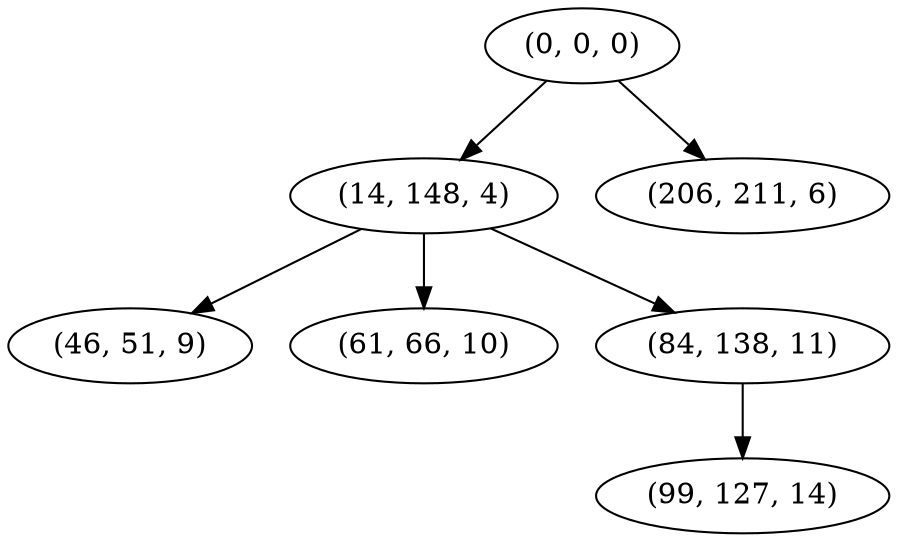 digraph tree {
    "(0, 0, 0)";
    "(14, 148, 4)";
    "(46, 51, 9)";
    "(61, 66, 10)";
    "(84, 138, 11)";
    "(99, 127, 14)";
    "(206, 211, 6)";
    "(0, 0, 0)" -> "(14, 148, 4)";
    "(0, 0, 0)" -> "(206, 211, 6)";
    "(14, 148, 4)" -> "(46, 51, 9)";
    "(14, 148, 4)" -> "(61, 66, 10)";
    "(14, 148, 4)" -> "(84, 138, 11)";
    "(84, 138, 11)" -> "(99, 127, 14)";
}
